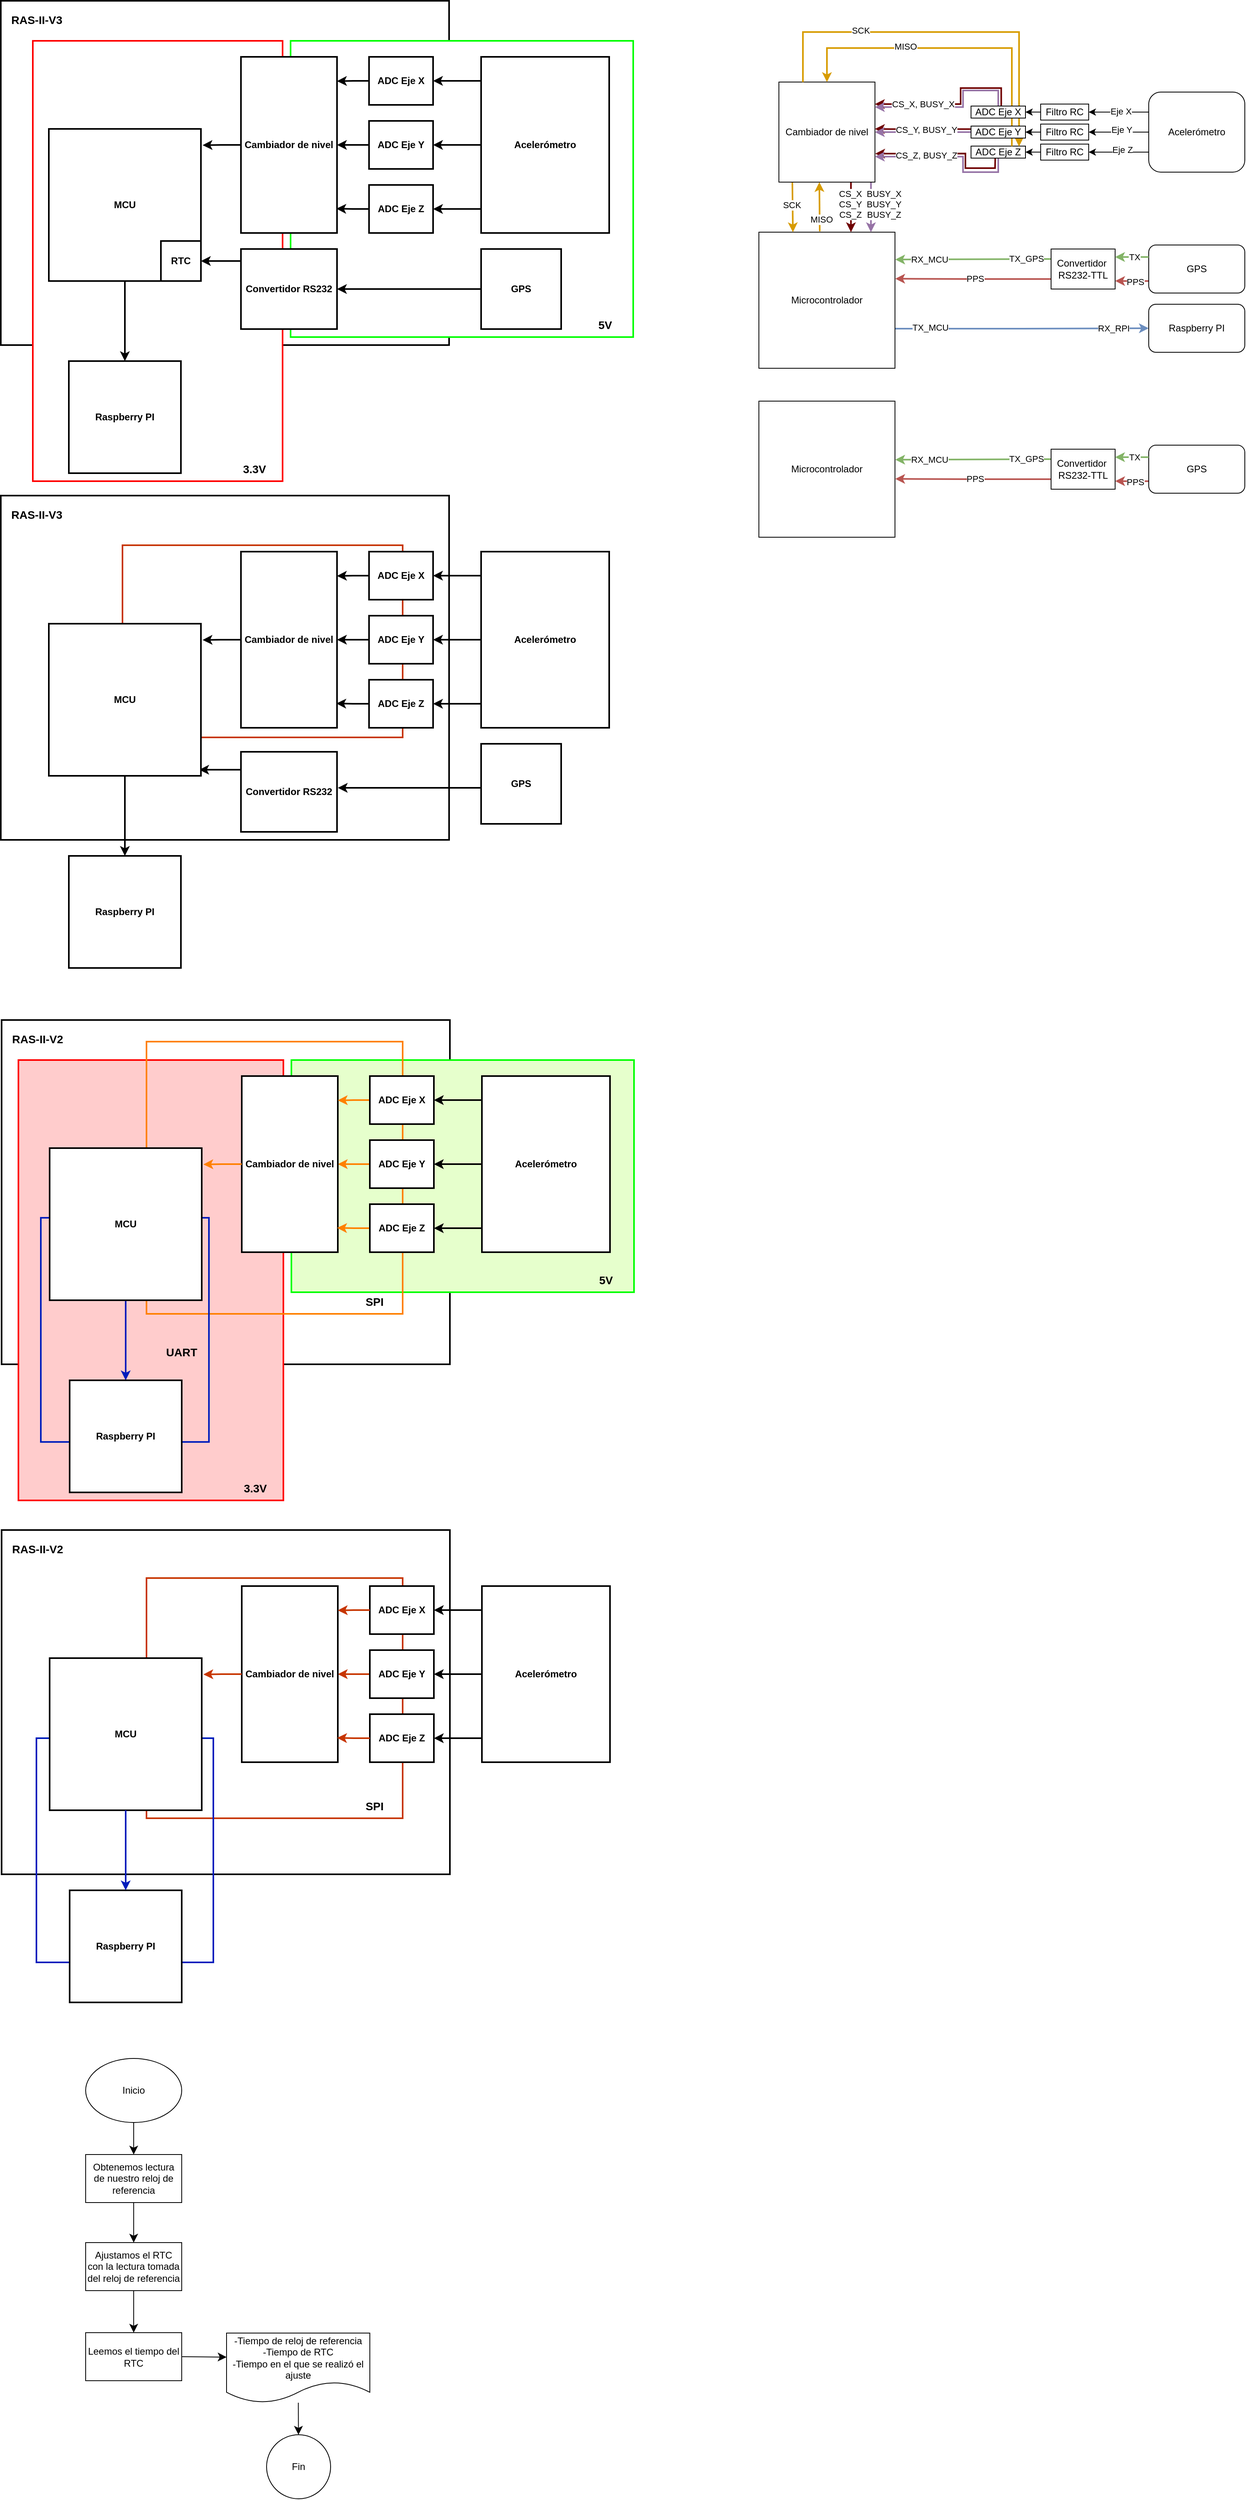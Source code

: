 <mxfile version="24.0.5" type="github">
  <diagram name="Página-1" id="vRoXhG17WfUkG6E5nfiK">
    <mxGraphModel dx="628" dy="620" grid="1" gridSize="10" guides="1" tooltips="1" connect="1" arrows="1" fold="1" page="1" pageScale="1" pageWidth="827" pageHeight="1169" math="0" shadow="0">
      <root>
        <mxCell id="0" />
        <mxCell id="1" parent="0" />
        <mxCell id="eA-WAWlTZB7VaeSOkFHe-4" value="" style="rounded=0;whiteSpace=wrap;html=1;fontStyle=1;strokeWidth=2;" parent="1" vertex="1">
          <mxGeometry x="19" y="1283" width="560" height="430" as="geometry" />
        </mxCell>
        <mxCell id="eA-WAWlTZB7VaeSOkFHe-31" value="" style="rounded=0;whiteSpace=wrap;html=1;strokeColor=#FF0000;fontStyle=1;strokeWidth=2;fillColor=#FFCCCC;" parent="1" vertex="1">
          <mxGeometry x="40" y="1333" width="331" height="550" as="geometry" />
        </mxCell>
        <mxCell id="eA-WAWlTZB7VaeSOkFHe-1" value="" style="rounded=0;whiteSpace=wrap;html=1;strokeWidth=2;fontStyle=1" parent="1" vertex="1">
          <mxGeometry x="18" y="628" width="560" height="430" as="geometry" />
        </mxCell>
        <mxCell id="eA-WAWlTZB7VaeSOkFHe-2" value="" style="rounded=0;whiteSpace=wrap;html=1;strokeWidth=2;fontStyle=1" parent="1" vertex="1">
          <mxGeometry x="19" y="1920" width="560" height="430" as="geometry" />
        </mxCell>
        <mxCell id="eA-WAWlTZB7VaeSOkFHe-3" value="" style="rounded=0;whiteSpace=wrap;html=1;fillColor=none;fontColor=#000000;strokeColor=#C73500;strokeWidth=2;fontStyle=1" parent="1" vertex="1">
          <mxGeometry x="200" y="1980" width="320" height="300" as="geometry" />
        </mxCell>
        <mxCell id="eA-WAWlTZB7VaeSOkFHe-5" value="" style="rounded=0;whiteSpace=wrap;html=1;fontStyle=1;strokeWidth=2;" parent="1" vertex="1">
          <mxGeometry x="18" y="10" width="560" height="430" as="geometry" />
        </mxCell>
        <mxCell id="eA-WAWlTZB7VaeSOkFHe-6" value="" style="rounded=0;whiteSpace=wrap;html=1;strokeColor=#00FF00;fontStyle=1;strokeWidth=2;" parent="1" vertex="1">
          <mxGeometry x="380" y="60" width="428" height="370" as="geometry" />
        </mxCell>
        <mxCell id="eA-WAWlTZB7VaeSOkFHe-7" value="" style="rounded=0;whiteSpace=wrap;html=1;strokeColor=#FF0000;fontStyle=1;strokeWidth=2;" parent="1" vertex="1">
          <mxGeometry x="58" y="60" width="312" height="550" as="geometry" />
        </mxCell>
        <mxCell id="eA-WAWlTZB7VaeSOkFHe-8" style="edgeStyle=orthogonalEdgeStyle;rounded=0;orthogonalLoop=1;jettySize=auto;html=1;exitX=0.5;exitY=1;exitDx=0;exitDy=0;entryX=0.5;entryY=0;entryDx=0;entryDy=0;fontStyle=1;strokeWidth=2;" parent="1" source="eA-WAWlTZB7VaeSOkFHe-9" target="eA-WAWlTZB7VaeSOkFHe-27" edge="1">
          <mxGeometry relative="1" as="geometry" />
        </mxCell>
        <mxCell id="eA-WAWlTZB7VaeSOkFHe-9" value="MCU" style="whiteSpace=wrap;html=1;aspect=fixed;fontStyle=1;strokeWidth=2;" parent="1" vertex="1">
          <mxGeometry x="78" y="170" width="190" height="190" as="geometry" />
        </mxCell>
        <mxCell id="eA-WAWlTZB7VaeSOkFHe-10" value="&lt;span&gt;ADC Eje X&lt;/span&gt;" style="rounded=0;whiteSpace=wrap;html=1;fontStyle=1;strokeWidth=2;" parent="1" vertex="1">
          <mxGeometry x="478" y="80" width="80" height="60" as="geometry" />
        </mxCell>
        <mxCell id="eA-WAWlTZB7VaeSOkFHe-11" style="edgeStyle=orthogonalEdgeStyle;rounded=0;orthogonalLoop=1;jettySize=auto;html=1;exitX=0;exitY=0.5;exitDx=0;exitDy=0;entryX=1;entryY=0.5;entryDx=0;entryDy=0;fontStyle=1;strokeWidth=2;" parent="1" source="eA-WAWlTZB7VaeSOkFHe-12" target="eA-WAWlTZB7VaeSOkFHe-18" edge="1">
          <mxGeometry relative="1" as="geometry" />
        </mxCell>
        <mxCell id="eA-WAWlTZB7VaeSOkFHe-12" value="&lt;span&gt;ADC Eje Y&lt;/span&gt;" style="rounded=0;whiteSpace=wrap;html=1;fontStyle=1;strokeWidth=2;" parent="1" vertex="1">
          <mxGeometry x="478" y="160" width="80" height="60" as="geometry" />
        </mxCell>
        <mxCell id="eA-WAWlTZB7VaeSOkFHe-13" value="ADC Eje Z" style="rounded=0;whiteSpace=wrap;html=1;fontStyle=1;strokeWidth=2;" parent="1" vertex="1">
          <mxGeometry x="478" y="240" width="80" height="60" as="geometry" />
        </mxCell>
        <mxCell id="eA-WAWlTZB7VaeSOkFHe-14" style="edgeStyle=orthogonalEdgeStyle;rounded=0;orthogonalLoop=1;jettySize=auto;html=1;exitX=0;exitY=0;exitDx=0;exitDy=0;entryX=1;entryY=0.5;entryDx=0;entryDy=0;fontStyle=1;strokeWidth=2;" parent="1" source="eA-WAWlTZB7VaeSOkFHe-17" target="eA-WAWlTZB7VaeSOkFHe-10" edge="1">
          <mxGeometry relative="1" as="geometry">
            <Array as="points">
              <mxPoint x="618" y="110" />
            </Array>
          </mxGeometry>
        </mxCell>
        <mxCell id="eA-WAWlTZB7VaeSOkFHe-15" style="edgeStyle=orthogonalEdgeStyle;rounded=0;orthogonalLoop=1;jettySize=auto;html=1;fontStyle=1;strokeWidth=2;" parent="1" source="eA-WAWlTZB7VaeSOkFHe-17" target="eA-WAWlTZB7VaeSOkFHe-12" edge="1">
          <mxGeometry relative="1" as="geometry" />
        </mxCell>
        <mxCell id="eA-WAWlTZB7VaeSOkFHe-16" style="edgeStyle=orthogonalEdgeStyle;rounded=0;orthogonalLoop=1;jettySize=auto;html=1;exitX=0;exitY=0.75;exitDx=0;exitDy=0;fontStyle=1;strokeWidth=2;" parent="1" source="eA-WAWlTZB7VaeSOkFHe-17" target="eA-WAWlTZB7VaeSOkFHe-13" edge="1">
          <mxGeometry relative="1" as="geometry">
            <Array as="points">
              <mxPoint x="618" y="270" />
            </Array>
          </mxGeometry>
        </mxCell>
        <mxCell id="eA-WAWlTZB7VaeSOkFHe-17" value="&lt;span&gt;Acelerómetro&lt;/span&gt;" style="rounded=0;whiteSpace=wrap;html=1;fontStyle=1;strokeWidth=2;" parent="1" vertex="1">
          <mxGeometry x="618" y="80" width="160" height="220" as="geometry" />
        </mxCell>
        <mxCell id="eA-WAWlTZB7VaeSOkFHe-18" value="Cambiador de nivel" style="rounded=0;whiteSpace=wrap;html=1;fontStyle=1;strokeWidth=2;" parent="1" vertex="1">
          <mxGeometry x="318" y="80" width="120" height="220" as="geometry" />
        </mxCell>
        <mxCell id="eA-WAWlTZB7VaeSOkFHe-19" style="edgeStyle=orthogonalEdgeStyle;rounded=0;orthogonalLoop=1;jettySize=auto;html=1;exitX=0;exitY=0.25;exitDx=0;exitDy=0;entryX=1;entryY=0.5;entryDx=0;entryDy=0;fontStyle=1;strokeWidth=2;" parent="1" source="eA-WAWlTZB7VaeSOkFHe-20" target="eA-WAWlTZB7VaeSOkFHe-21" edge="1">
          <mxGeometry relative="1" as="geometry">
            <Array as="points">
              <mxPoint x="318" y="335" />
            </Array>
          </mxGeometry>
        </mxCell>
        <mxCell id="eA-WAWlTZB7VaeSOkFHe-20" value="Convertidor RS232" style="rounded=0;whiteSpace=wrap;html=1;fontStyle=1;strokeWidth=2;" parent="1" vertex="1">
          <mxGeometry x="318" y="320" width="120" height="100" as="geometry" />
        </mxCell>
        <mxCell id="eA-WAWlTZB7VaeSOkFHe-21" value="RTC" style="rounded=0;whiteSpace=wrap;html=1;fontStyle=1;strokeWidth=2;" parent="1" vertex="1">
          <mxGeometry x="218" y="310" width="50" height="50" as="geometry" />
        </mxCell>
        <mxCell id="eA-WAWlTZB7VaeSOkFHe-22" style="edgeStyle=orthogonalEdgeStyle;rounded=0;orthogonalLoop=1;jettySize=auto;html=1;exitX=0;exitY=0.5;exitDx=0;exitDy=0;entryX=1;entryY=0.5;entryDx=0;entryDy=0;fontStyle=1;strokeWidth=2;" parent="1" source="eA-WAWlTZB7VaeSOkFHe-23" target="eA-WAWlTZB7VaeSOkFHe-20" edge="1">
          <mxGeometry relative="1" as="geometry" />
        </mxCell>
        <mxCell id="eA-WAWlTZB7VaeSOkFHe-23" value="GPS" style="whiteSpace=wrap;html=1;aspect=fixed;fontStyle=1;strokeWidth=2;" parent="1" vertex="1">
          <mxGeometry x="618" y="320" width="100" height="100" as="geometry" />
        </mxCell>
        <mxCell id="eA-WAWlTZB7VaeSOkFHe-24" style="edgeStyle=orthogonalEdgeStyle;rounded=0;orthogonalLoop=1;jettySize=auto;html=1;exitX=0;exitY=0.5;exitDx=0;exitDy=0;entryX=1;entryY=0.138;entryDx=0;entryDy=0;entryPerimeter=0;fontStyle=1;strokeWidth=2;" parent="1" source="eA-WAWlTZB7VaeSOkFHe-10" target="eA-WAWlTZB7VaeSOkFHe-18" edge="1">
          <mxGeometry relative="1" as="geometry" />
        </mxCell>
        <mxCell id="eA-WAWlTZB7VaeSOkFHe-25" style="edgeStyle=orthogonalEdgeStyle;rounded=0;orthogonalLoop=1;jettySize=auto;html=1;exitX=0;exitY=0.5;exitDx=0;exitDy=0;entryX=0.993;entryY=0.862;entryDx=0;entryDy=0;entryPerimeter=0;fontStyle=1;strokeWidth=2;" parent="1" source="eA-WAWlTZB7VaeSOkFHe-13" target="eA-WAWlTZB7VaeSOkFHe-18" edge="1">
          <mxGeometry relative="1" as="geometry" />
        </mxCell>
        <mxCell id="eA-WAWlTZB7VaeSOkFHe-26" style="edgeStyle=orthogonalEdgeStyle;rounded=0;orthogonalLoop=1;jettySize=auto;html=1;entryX=1.011;entryY=0.107;entryDx=0;entryDy=0;entryPerimeter=0;fontStyle=1;strokeWidth=2;" parent="1" source="eA-WAWlTZB7VaeSOkFHe-18" target="eA-WAWlTZB7VaeSOkFHe-9" edge="1">
          <mxGeometry relative="1" as="geometry" />
        </mxCell>
        <mxCell id="eA-WAWlTZB7VaeSOkFHe-27" value="Raspberry PI" style="whiteSpace=wrap;html=1;aspect=fixed;fontStyle=1;strokeWidth=2;" parent="1" vertex="1">
          <mxGeometry x="103" y="460" width="140" height="140" as="geometry" />
        </mxCell>
        <mxCell id="eA-WAWlTZB7VaeSOkFHe-28" value="&lt;font style=&quot;font-size: 14px;&quot;&gt;RAS-II-V3&lt;/font&gt;" style="text;html=1;strokeColor=none;fillColor=none;align=center;verticalAlign=middle;whiteSpace=wrap;rounded=0;fontStyle=1;strokeWidth=2;" parent="1" vertex="1">
          <mxGeometry x="28" y="19" width="70" height="30" as="geometry" />
        </mxCell>
        <mxCell id="eA-WAWlTZB7VaeSOkFHe-29" value="&lt;font style=&quot;font-size: 14px;&quot;&gt;&lt;span&gt;5V&lt;/span&gt;&lt;/font&gt;" style="text;html=1;strokeColor=none;fillColor=none;align=center;verticalAlign=middle;whiteSpace=wrap;rounded=0;fontStyle=1;strokeWidth=2;" parent="1" vertex="1">
          <mxGeometry x="738" y="400" width="70" height="30" as="geometry" />
        </mxCell>
        <mxCell id="eA-WAWlTZB7VaeSOkFHe-30" value="" style="rounded=0;whiteSpace=wrap;html=1;strokeColor=#00FF00;fontStyle=1;strokeWidth=2;fillColor=#E6FFCC;" parent="1" vertex="1">
          <mxGeometry x="381" y="1333" width="428" height="290" as="geometry" />
        </mxCell>
        <mxCell id="eA-WAWlTZB7VaeSOkFHe-32" style="edgeStyle=orthogonalEdgeStyle;rounded=0;orthogonalLoop=1;jettySize=auto;html=1;exitX=0.5;exitY=1;exitDx=0;exitDy=0;entryX=0.5;entryY=0;entryDx=0;entryDy=0;fontStyle=1;strokeWidth=2;strokeColor=#001DBC;" parent="1" source="eA-WAWlTZB7VaeSOkFHe-33" target="eA-WAWlTZB7VaeSOkFHe-47" edge="1">
          <mxGeometry relative="1" as="geometry" />
        </mxCell>
        <mxCell id="eA-WAWlTZB7VaeSOkFHe-35" style="edgeStyle=orthogonalEdgeStyle;rounded=0;orthogonalLoop=1;jettySize=auto;html=1;exitX=0;exitY=0.5;exitDx=0;exitDy=0;entryX=1;entryY=0.5;entryDx=0;entryDy=0;fontStyle=1;strokeWidth=2;strokeColor=#FF8000;" parent="1" source="eA-WAWlTZB7VaeSOkFHe-36" target="eA-WAWlTZB7VaeSOkFHe-42" edge="1">
          <mxGeometry relative="1" as="geometry" />
        </mxCell>
        <mxCell id="eA-WAWlTZB7VaeSOkFHe-38" style="edgeStyle=orthogonalEdgeStyle;rounded=0;orthogonalLoop=1;jettySize=auto;html=1;exitX=0;exitY=0;exitDx=0;exitDy=0;entryX=1;entryY=0.5;entryDx=0;entryDy=0;fontStyle=1;strokeWidth=2;" parent="1" source="eA-WAWlTZB7VaeSOkFHe-41" target="eA-WAWlTZB7VaeSOkFHe-34" edge="1">
          <mxGeometry relative="1" as="geometry">
            <Array as="points">
              <mxPoint x="619" y="1383" />
            </Array>
          </mxGeometry>
        </mxCell>
        <mxCell id="eA-WAWlTZB7VaeSOkFHe-39" style="edgeStyle=orthogonalEdgeStyle;rounded=0;orthogonalLoop=1;jettySize=auto;html=1;fontStyle=1;strokeWidth=2;" parent="1" source="eA-WAWlTZB7VaeSOkFHe-41" target="eA-WAWlTZB7VaeSOkFHe-36" edge="1">
          <mxGeometry relative="1" as="geometry" />
        </mxCell>
        <mxCell id="eA-WAWlTZB7VaeSOkFHe-40" style="edgeStyle=orthogonalEdgeStyle;rounded=0;orthogonalLoop=1;jettySize=auto;html=1;exitX=0;exitY=0.75;exitDx=0;exitDy=0;fontStyle=1;strokeWidth=2;" parent="1" source="eA-WAWlTZB7VaeSOkFHe-41" target="eA-WAWlTZB7VaeSOkFHe-37" edge="1">
          <mxGeometry relative="1" as="geometry">
            <Array as="points">
              <mxPoint x="619" y="1543" />
            </Array>
          </mxGeometry>
        </mxCell>
        <mxCell id="eA-WAWlTZB7VaeSOkFHe-41" value="Acelerómetro" style="rounded=0;whiteSpace=wrap;html=1;fontStyle=1;strokeWidth=2;" parent="1" vertex="1">
          <mxGeometry x="619" y="1353" width="160" height="220" as="geometry" />
        </mxCell>
        <mxCell id="eA-WAWlTZB7VaeSOkFHe-42" value="Cambiador de nivel" style="rounded=0;whiteSpace=wrap;html=1;fontStyle=1;strokeWidth=2;" parent="1" vertex="1">
          <mxGeometry x="319" y="1353" width="120" height="220" as="geometry" />
        </mxCell>
        <mxCell id="eA-WAWlTZB7VaeSOkFHe-43" value="RTC" style="rounded=0;whiteSpace=wrap;html=1;fontStyle=1;strokeWidth=2;" parent="1" vertex="1">
          <mxGeometry x="219" y="1583" width="50" height="50" as="geometry" />
        </mxCell>
        <mxCell id="eA-WAWlTZB7VaeSOkFHe-44" style="edgeStyle=orthogonalEdgeStyle;rounded=0;orthogonalLoop=1;jettySize=auto;html=1;exitX=0;exitY=0.5;exitDx=0;exitDy=0;entryX=1;entryY=0.138;entryDx=0;entryDy=0;entryPerimeter=0;fontStyle=1;strokeWidth=2;strokeColor=#FF8000;" parent="1" source="eA-WAWlTZB7VaeSOkFHe-34" target="eA-WAWlTZB7VaeSOkFHe-42" edge="1">
          <mxGeometry relative="1" as="geometry" />
        </mxCell>
        <mxCell id="eA-WAWlTZB7VaeSOkFHe-45" style="edgeStyle=orthogonalEdgeStyle;rounded=0;orthogonalLoop=1;jettySize=auto;html=1;exitX=0;exitY=0.5;exitDx=0;exitDy=0;entryX=0.993;entryY=0.862;entryDx=0;entryDy=0;entryPerimeter=0;fontStyle=1;strokeWidth=2;strokeColor=#FF8000;" parent="1" source="eA-WAWlTZB7VaeSOkFHe-37" target="eA-WAWlTZB7VaeSOkFHe-42" edge="1">
          <mxGeometry relative="1" as="geometry" />
        </mxCell>
        <mxCell id="eA-WAWlTZB7VaeSOkFHe-46" style="edgeStyle=orthogonalEdgeStyle;rounded=0;orthogonalLoop=1;jettySize=auto;html=1;entryX=1.011;entryY=0.107;entryDx=0;entryDy=0;entryPerimeter=0;fontStyle=1;strokeWidth=2;strokeColor=#FF8000;" parent="1" source="eA-WAWlTZB7VaeSOkFHe-42" target="eA-WAWlTZB7VaeSOkFHe-33" edge="1">
          <mxGeometry relative="1" as="geometry" />
        </mxCell>
        <mxCell id="eA-WAWlTZB7VaeSOkFHe-48" value="&lt;font style=&quot;font-size: 14px;&quot;&gt;RAS-II-V2&lt;/font&gt;" style="text;html=1;strokeColor=none;fillColor=none;align=center;verticalAlign=middle;whiteSpace=wrap;rounded=0;fontStyle=1;strokeWidth=2;" parent="1" vertex="1">
          <mxGeometry x="29" y="1292" width="70" height="30" as="geometry" />
        </mxCell>
        <mxCell id="eA-WAWlTZB7VaeSOkFHe-49" value="&lt;font style=&quot;font-size: 14px;&quot;&gt;5V&lt;/font&gt;" style="text;html=1;strokeColor=none;fillColor=none;align=center;verticalAlign=middle;whiteSpace=wrap;rounded=0;fontStyle=1;strokeWidth=2;" parent="1" vertex="1">
          <mxGeometry x="739" y="1593" width="70" height="30" as="geometry" />
        </mxCell>
        <mxCell id="eA-WAWlTZB7VaeSOkFHe-50" value="&lt;font style=&quot;font-size: 14px;&quot;&gt;3.3V&lt;/font&gt;" style="text;html=1;strokeColor=none;fillColor=none;align=center;verticalAlign=middle;whiteSpace=wrap;rounded=0;fontStyle=1;strokeWidth=2;" parent="1" vertex="1">
          <mxGeometry x="301" y="1853" width="70" height="30" as="geometry" />
        </mxCell>
        <mxCell id="eA-WAWlTZB7VaeSOkFHe-51" value="ADC Eje X" style="rounded=0;whiteSpace=wrap;html=1;strokeWidth=2;fontStyle=1" parent="1" vertex="1">
          <mxGeometry x="479" y="1990" width="80" height="60" as="geometry" />
        </mxCell>
        <mxCell id="eA-WAWlTZB7VaeSOkFHe-52" style="edgeStyle=orthogonalEdgeStyle;rounded=0;orthogonalLoop=1;jettySize=auto;html=1;exitX=0;exitY=0.5;exitDx=0;exitDy=0;entryX=1;entryY=0.5;entryDx=0;entryDy=0;fillColor=#fa6800;strokeColor=#C73500;strokeWidth=2;fontStyle=1" parent="1" source="eA-WAWlTZB7VaeSOkFHe-53" target="eA-WAWlTZB7VaeSOkFHe-59" edge="1">
          <mxGeometry relative="1" as="geometry" />
        </mxCell>
        <mxCell id="eA-WAWlTZB7VaeSOkFHe-53" value="ADC Eje Y" style="rounded=0;whiteSpace=wrap;html=1;strokeWidth=2;fontStyle=1" parent="1" vertex="1">
          <mxGeometry x="479" y="2070" width="80" height="60" as="geometry" />
        </mxCell>
        <mxCell id="eA-WAWlTZB7VaeSOkFHe-54" value="ADC Eje Z" style="rounded=0;whiteSpace=wrap;html=1;strokeWidth=2;fontStyle=1" parent="1" vertex="1">
          <mxGeometry x="479" y="2150" width="80" height="60" as="geometry" />
        </mxCell>
        <mxCell id="eA-WAWlTZB7VaeSOkFHe-55" style="edgeStyle=orthogonalEdgeStyle;rounded=0;orthogonalLoop=1;jettySize=auto;html=1;exitX=0;exitY=0;exitDx=0;exitDy=0;entryX=1;entryY=0.5;entryDx=0;entryDy=0;strokeWidth=2;fontStyle=1" parent="1" source="eA-WAWlTZB7VaeSOkFHe-58" target="eA-WAWlTZB7VaeSOkFHe-51" edge="1">
          <mxGeometry relative="1" as="geometry">
            <Array as="points">
              <mxPoint x="619" y="2020" />
            </Array>
          </mxGeometry>
        </mxCell>
        <mxCell id="eA-WAWlTZB7VaeSOkFHe-56" style="edgeStyle=orthogonalEdgeStyle;rounded=0;orthogonalLoop=1;jettySize=auto;html=1;strokeWidth=2;fontStyle=1" parent="1" source="eA-WAWlTZB7VaeSOkFHe-58" target="eA-WAWlTZB7VaeSOkFHe-53" edge="1">
          <mxGeometry relative="1" as="geometry" />
        </mxCell>
        <mxCell id="eA-WAWlTZB7VaeSOkFHe-57" style="edgeStyle=orthogonalEdgeStyle;rounded=0;orthogonalLoop=1;jettySize=auto;html=1;exitX=0;exitY=0.75;exitDx=0;exitDy=0;strokeWidth=2;fontStyle=1" parent="1" source="eA-WAWlTZB7VaeSOkFHe-58" target="eA-WAWlTZB7VaeSOkFHe-54" edge="1">
          <mxGeometry relative="1" as="geometry">
            <Array as="points">
              <mxPoint x="619" y="2180" />
            </Array>
          </mxGeometry>
        </mxCell>
        <mxCell id="eA-WAWlTZB7VaeSOkFHe-58" value="Acelerómetro" style="rounded=0;whiteSpace=wrap;html=1;strokeWidth=2;fontStyle=1" parent="1" vertex="1">
          <mxGeometry x="619" y="1990" width="160" height="220" as="geometry" />
        </mxCell>
        <mxCell id="eA-WAWlTZB7VaeSOkFHe-59" value="Cambiador de nivel" style="rounded=0;whiteSpace=wrap;html=1;strokeWidth=2;fontStyle=1" parent="1" vertex="1">
          <mxGeometry x="319" y="1990" width="120" height="220" as="geometry" />
        </mxCell>
        <mxCell id="eA-WAWlTZB7VaeSOkFHe-60" value="RTC" style="rounded=0;whiteSpace=wrap;html=1;strokeWidth=2;fontStyle=1" parent="1" vertex="1">
          <mxGeometry x="219" y="2220" width="50" height="50" as="geometry" />
        </mxCell>
        <mxCell id="eA-WAWlTZB7VaeSOkFHe-61" style="edgeStyle=orthogonalEdgeStyle;rounded=0;orthogonalLoop=1;jettySize=auto;html=1;exitX=0;exitY=0.5;exitDx=0;exitDy=0;entryX=1;entryY=0.138;entryDx=0;entryDy=0;entryPerimeter=0;strokeWidth=2;fillColor=#fa6800;strokeColor=#C73500;fontStyle=1" parent="1" source="eA-WAWlTZB7VaeSOkFHe-51" target="eA-WAWlTZB7VaeSOkFHe-59" edge="1">
          <mxGeometry relative="1" as="geometry" />
        </mxCell>
        <mxCell id="eA-WAWlTZB7VaeSOkFHe-62" style="edgeStyle=orthogonalEdgeStyle;rounded=0;orthogonalLoop=1;jettySize=auto;html=1;exitX=0;exitY=0.5;exitDx=0;exitDy=0;entryX=0.993;entryY=0.862;entryDx=0;entryDy=0;entryPerimeter=0;strokeWidth=2;fillColor=#fa6800;strokeColor=#C73500;fontStyle=1" parent="1" source="eA-WAWlTZB7VaeSOkFHe-54" target="eA-WAWlTZB7VaeSOkFHe-59" edge="1">
          <mxGeometry relative="1" as="geometry" />
        </mxCell>
        <mxCell id="eA-WAWlTZB7VaeSOkFHe-63" style="edgeStyle=orthogonalEdgeStyle;rounded=0;orthogonalLoop=1;jettySize=auto;html=1;entryX=1.011;entryY=0.107;entryDx=0;entryDy=0;entryPerimeter=0;fillColor=#fa6800;strokeColor=#C73500;strokeWidth=2;fontStyle=1" parent="1" source="eA-WAWlTZB7VaeSOkFHe-59" target="eA-WAWlTZB7VaeSOkFHe-82" edge="1">
          <mxGeometry relative="1" as="geometry" />
        </mxCell>
        <mxCell id="eA-WAWlTZB7VaeSOkFHe-64" value="&lt;font style=&quot;font-size: 14px;&quot;&gt;RAS-II-V2&lt;/font&gt;" style="text;html=1;strokeColor=none;fillColor=none;align=center;verticalAlign=middle;whiteSpace=wrap;rounded=0;strokeWidth=2;fontStyle=1" parent="1" vertex="1">
          <mxGeometry x="29" y="1929" width="70" height="30" as="geometry" />
        </mxCell>
        <mxCell id="eA-WAWlTZB7VaeSOkFHe-65" style="edgeStyle=orthogonalEdgeStyle;rounded=0;orthogonalLoop=1;jettySize=auto;html=1;exitX=0.5;exitY=1;exitDx=0;exitDy=0;entryX=0.5;entryY=0;entryDx=0;entryDy=0;strokeWidth=2;fontStyle=1" parent="1" source="eA-WAWlTZB7VaeSOkFHe-88" target="eA-WAWlTZB7VaeSOkFHe-79" edge="1">
          <mxGeometry relative="1" as="geometry" />
        </mxCell>
        <mxCell id="eA-WAWlTZB7VaeSOkFHe-66" style="edgeStyle=orthogonalEdgeStyle;rounded=0;orthogonalLoop=1;jettySize=auto;html=1;exitX=0;exitY=0.5;exitDx=0;exitDy=0;entryX=1;entryY=0.5;entryDx=0;entryDy=0;strokeWidth=2;fontStyle=1" parent="1" source="eA-WAWlTZB7VaeSOkFHe-90" target="eA-WAWlTZB7VaeSOkFHe-71" edge="1">
          <mxGeometry relative="1" as="geometry" />
        </mxCell>
        <mxCell id="eA-WAWlTZB7VaeSOkFHe-67" style="edgeStyle=orthogonalEdgeStyle;rounded=0;orthogonalLoop=1;jettySize=auto;html=1;exitX=0;exitY=0;exitDx=0;exitDy=0;entryX=1;entryY=0.5;entryDx=0;entryDy=0;strokeWidth=2;fontStyle=1" parent="1" source="eA-WAWlTZB7VaeSOkFHe-70" target="eA-WAWlTZB7VaeSOkFHe-91" edge="1">
          <mxGeometry relative="1" as="geometry">
            <Array as="points">
              <mxPoint x="618" y="728" />
            </Array>
          </mxGeometry>
        </mxCell>
        <mxCell id="eA-WAWlTZB7VaeSOkFHe-68" style="edgeStyle=orthogonalEdgeStyle;rounded=0;orthogonalLoop=1;jettySize=auto;html=1;strokeWidth=2;fontStyle=1" parent="1" source="eA-WAWlTZB7VaeSOkFHe-70" target="eA-WAWlTZB7VaeSOkFHe-90" edge="1">
          <mxGeometry relative="1" as="geometry" />
        </mxCell>
        <mxCell id="eA-WAWlTZB7VaeSOkFHe-69" style="edgeStyle=orthogonalEdgeStyle;rounded=0;orthogonalLoop=1;jettySize=auto;html=1;exitX=0;exitY=0.75;exitDx=0;exitDy=0;strokeWidth=2;fontStyle=1" parent="1" source="eA-WAWlTZB7VaeSOkFHe-70" target="eA-WAWlTZB7VaeSOkFHe-89" edge="1">
          <mxGeometry relative="1" as="geometry">
            <Array as="points">
              <mxPoint x="618" y="888" />
            </Array>
          </mxGeometry>
        </mxCell>
        <mxCell id="eA-WAWlTZB7VaeSOkFHe-70" value="Acelerómetro" style="rounded=0;whiteSpace=wrap;html=1;strokeWidth=2;fontStyle=1" parent="1" vertex="1">
          <mxGeometry x="618" y="698" width="160" height="220" as="geometry" />
        </mxCell>
        <mxCell id="eA-WAWlTZB7VaeSOkFHe-71" value="Cambiador de nivel" style="rounded=0;whiteSpace=wrap;html=1;strokeWidth=2;fontStyle=1" parent="1" vertex="1">
          <mxGeometry x="318" y="698" width="120" height="220" as="geometry" />
        </mxCell>
        <mxCell id="eA-WAWlTZB7VaeSOkFHe-72" style="edgeStyle=orthogonalEdgeStyle;rounded=0;orthogonalLoop=1;jettySize=auto;html=1;entryX=0.989;entryY=0.96;entryDx=0;entryDy=0;entryPerimeter=0;strokeWidth=2;fontStyle=1" parent="1" source="eA-WAWlTZB7VaeSOkFHe-73" target="eA-WAWlTZB7VaeSOkFHe-88" edge="1">
          <mxGeometry relative="1" as="geometry">
            <mxPoint x="330" y="956" as="sourcePoint" />
            <mxPoint x="297" y="1040.5" as="targetPoint" />
            <Array as="points">
              <mxPoint x="320" y="956" />
              <mxPoint x="320" y="970" />
            </Array>
          </mxGeometry>
        </mxCell>
        <mxCell id="eA-WAWlTZB7VaeSOkFHe-73" value="Convertidor RS232" style="rounded=0;whiteSpace=wrap;html=1;strokeWidth=2;fontStyle=1" parent="1" vertex="1">
          <mxGeometry x="318" y="948" width="120" height="100" as="geometry" />
        </mxCell>
        <mxCell id="eA-WAWlTZB7VaeSOkFHe-74" style="edgeStyle=orthogonalEdgeStyle;rounded=0;orthogonalLoop=1;jettySize=auto;html=1;exitX=0;exitY=0.5;exitDx=0;exitDy=0;entryX=1;entryY=0.5;entryDx=0;entryDy=0;strokeWidth=2;fontStyle=1" parent="1" edge="1">
          <mxGeometry relative="1" as="geometry">
            <mxPoint x="619" y="983" as="sourcePoint" />
            <mxPoint x="439" y="993" as="targetPoint" />
            <Array as="points">
              <mxPoint x="619" y="993" />
            </Array>
          </mxGeometry>
        </mxCell>
        <mxCell id="eA-WAWlTZB7VaeSOkFHe-75" value="GPS" style="whiteSpace=wrap;html=1;aspect=fixed;strokeWidth=2;fontStyle=1" parent="1" vertex="1">
          <mxGeometry x="618" y="938" width="100" height="100" as="geometry" />
        </mxCell>
        <mxCell id="eA-WAWlTZB7VaeSOkFHe-76" style="edgeStyle=orthogonalEdgeStyle;rounded=0;orthogonalLoop=1;jettySize=auto;html=1;exitX=0;exitY=0.5;exitDx=0;exitDy=0;entryX=1;entryY=0.138;entryDx=0;entryDy=0;entryPerimeter=0;strokeWidth=2;fontStyle=1" parent="1" source="eA-WAWlTZB7VaeSOkFHe-91" target="eA-WAWlTZB7VaeSOkFHe-71" edge="1">
          <mxGeometry relative="1" as="geometry" />
        </mxCell>
        <mxCell id="eA-WAWlTZB7VaeSOkFHe-77" style="edgeStyle=orthogonalEdgeStyle;rounded=0;orthogonalLoop=1;jettySize=auto;html=1;exitX=0;exitY=0.5;exitDx=0;exitDy=0;entryX=0.993;entryY=0.862;entryDx=0;entryDy=0;entryPerimeter=0;strokeWidth=2;fontStyle=1" parent="1" source="eA-WAWlTZB7VaeSOkFHe-89" target="eA-WAWlTZB7VaeSOkFHe-71" edge="1">
          <mxGeometry relative="1" as="geometry" />
        </mxCell>
        <mxCell id="eA-WAWlTZB7VaeSOkFHe-78" style="edgeStyle=orthogonalEdgeStyle;rounded=0;orthogonalLoop=1;jettySize=auto;html=1;entryX=1.011;entryY=0.107;entryDx=0;entryDy=0;entryPerimeter=0;strokeWidth=2;fontStyle=1" parent="1" source="eA-WAWlTZB7VaeSOkFHe-71" target="eA-WAWlTZB7VaeSOkFHe-88" edge="1">
          <mxGeometry relative="1" as="geometry" />
        </mxCell>
        <mxCell id="eA-WAWlTZB7VaeSOkFHe-79" value="Raspberry PI" style="whiteSpace=wrap;html=1;aspect=fixed;strokeWidth=2;fontStyle=1" parent="1" vertex="1">
          <mxGeometry x="103" y="1078" width="140" height="140" as="geometry" />
        </mxCell>
        <mxCell id="eA-WAWlTZB7VaeSOkFHe-80" value="&lt;font style=&quot;font-size: 14px;&quot;&gt;RAS-II-V3&lt;/font&gt;" style="text;html=1;strokeColor=none;fillColor=none;align=center;verticalAlign=middle;whiteSpace=wrap;rounded=0;strokeWidth=2;fontStyle=1" parent="1" vertex="1">
          <mxGeometry x="28" y="637" width="70" height="30" as="geometry" />
        </mxCell>
        <mxCell id="eA-WAWlTZB7VaeSOkFHe-81" value="" style="rounded=0;whiteSpace=wrap;html=1;strokeWidth=2;fillColor=none;fontColor=#ffffff;strokeColor=#001DBC;fontStyle=1" parent="1" vertex="1">
          <mxGeometry x="62.5" y="2180" width="221" height="280" as="geometry" />
        </mxCell>
        <mxCell id="eA-WAWlTZB7VaeSOkFHe-82" value="MCU" style="whiteSpace=wrap;html=1;aspect=fixed;strokeWidth=2;fontStyle=1" parent="1" vertex="1">
          <mxGeometry x="79" y="2080" width="190" height="190" as="geometry" />
        </mxCell>
        <mxCell id="eA-WAWlTZB7VaeSOkFHe-83" value="Raspberry PI" style="whiteSpace=wrap;html=1;aspect=fixed;strokeWidth=2;fontStyle=1" parent="1" vertex="1">
          <mxGeometry x="104" y="2370" width="140" height="140" as="geometry" />
        </mxCell>
        <mxCell id="eA-WAWlTZB7VaeSOkFHe-84" style="edgeStyle=orthogonalEdgeStyle;rounded=0;orthogonalLoop=1;jettySize=auto;html=1;exitX=0.5;exitY=1;exitDx=0;exitDy=0;entryX=0.5;entryY=0;entryDx=0;entryDy=0;fillColor=#0050ef;strokeColor=#001DBC;strokeWidth=2;fontStyle=1" parent="1" source="eA-WAWlTZB7VaeSOkFHe-82" target="eA-WAWlTZB7VaeSOkFHe-83" edge="1">
          <mxGeometry relative="1" as="geometry" />
        </mxCell>
        <mxCell id="eA-WAWlTZB7VaeSOkFHe-85" value="&lt;font style=&quot;font-size: 14px;&quot;&gt;SPI&lt;/font&gt;" style="text;html=1;strokeColor=none;fillColor=none;align=center;verticalAlign=middle;whiteSpace=wrap;rounded=0;strokeWidth=2;fontStyle=1" parent="1" vertex="1">
          <mxGeometry x="450" y="2250" width="70" height="30" as="geometry" />
        </mxCell>
        <mxCell id="eA-WAWlTZB7VaeSOkFHe-86" value="" style="rounded=0;whiteSpace=wrap;html=1;fillColor=none;fontColor=#000000;strokeColor=#C73500;strokeWidth=2;fontStyle=1" parent="1" vertex="1">
          <mxGeometry x="170" y="690" width="350" height="240" as="geometry" />
        </mxCell>
        <mxCell id="eA-WAWlTZB7VaeSOkFHe-87" value="RTC" style="rounded=0;whiteSpace=wrap;html=1;strokeWidth=2;fontStyle=1" parent="1" vertex="1">
          <mxGeometry x="218" y="928" width="50" height="50" as="geometry" />
        </mxCell>
        <mxCell id="eA-WAWlTZB7VaeSOkFHe-88" value="MCU" style="whiteSpace=wrap;html=1;aspect=fixed;strokeWidth=2;fontStyle=1" parent="1" vertex="1">
          <mxGeometry x="78" y="788" width="190" height="190" as="geometry" />
        </mxCell>
        <mxCell id="eA-WAWlTZB7VaeSOkFHe-89" value="ADC Eje Z" style="rounded=0;whiteSpace=wrap;html=1;strokeWidth=2;fontStyle=1" parent="1" vertex="1">
          <mxGeometry x="478" y="858" width="80" height="60" as="geometry" />
        </mxCell>
        <mxCell id="eA-WAWlTZB7VaeSOkFHe-90" value="ADC Eje Y" style="rounded=0;whiteSpace=wrap;html=1;strokeWidth=2;fontStyle=1" parent="1" vertex="1">
          <mxGeometry x="478" y="778" width="80" height="60" as="geometry" />
        </mxCell>
        <mxCell id="eA-WAWlTZB7VaeSOkFHe-91" value="ADC Eje X" style="rounded=0;whiteSpace=wrap;html=1;strokeWidth=2;fontStyle=1" parent="1" vertex="1">
          <mxGeometry x="478" y="698" width="80" height="60" as="geometry" />
        </mxCell>
        <mxCell id="eA-WAWlTZB7VaeSOkFHe-92" value="&lt;font style=&quot;font-size: 14px;&quot;&gt;&lt;span&gt;3.3V&lt;/span&gt;&lt;/font&gt;" style="text;html=1;strokeColor=none;fillColor=none;align=center;verticalAlign=middle;whiteSpace=wrap;rounded=0;fontStyle=1;strokeWidth=2;" parent="1" vertex="1">
          <mxGeometry x="300" y="580" width="70" height="30" as="geometry" />
        </mxCell>
        <mxCell id="eA-WAWlTZB7VaeSOkFHe-93" value="&lt;span style=&quot;font-size: 14px;&quot;&gt;UART&lt;/span&gt;" style="text;html=1;strokeColor=none;fillColor=none;align=center;verticalAlign=middle;whiteSpace=wrap;rounded=0;strokeWidth=2;fontStyle=1" parent="1" vertex="1">
          <mxGeometry x="209" y="1683" width="70" height="30" as="geometry" />
        </mxCell>
        <mxCell id="zDLAz_23B2eYf0IF-nk4-5" value="&lt;font style=&quot;font-size: 14px;&quot;&gt;SPI&lt;/font&gt;" style="text;html=1;strokeColor=none;fillColor=none;align=center;verticalAlign=middle;whiteSpace=wrap;rounded=0;strokeWidth=2;fontStyle=1" parent="1" vertex="1">
          <mxGeometry x="450" y="1620" width="70" height="30" as="geometry" />
        </mxCell>
        <mxCell id="zDLAz_23B2eYf0IF-nk4-1" value="" style="rounded=0;whiteSpace=wrap;html=1;fillColor=none;fontColor=#000000;strokeColor=#FF8000;strokeWidth=2;fontStyle=1" parent="1" vertex="1">
          <mxGeometry x="200" y="1310" width="320" height="340" as="geometry" />
        </mxCell>
        <mxCell id="eA-WAWlTZB7VaeSOkFHe-37" value="ADC Eje Z" style="rounded=0;whiteSpace=wrap;html=1;fontStyle=1;strokeWidth=2;" parent="1" vertex="1">
          <mxGeometry x="479" y="1513" width="80" height="60" as="geometry" />
        </mxCell>
        <mxCell id="eA-WAWlTZB7VaeSOkFHe-36" value="ADC Eje Y" style="rounded=0;whiteSpace=wrap;html=1;fontStyle=1;strokeWidth=2;" parent="1" vertex="1">
          <mxGeometry x="479" y="1433" width="80" height="60" as="geometry" />
        </mxCell>
        <mxCell id="eA-WAWlTZB7VaeSOkFHe-34" value="ADC Eje X" style="rounded=0;whiteSpace=wrap;html=1;fontStyle=1;strokeWidth=2;" parent="1" vertex="1">
          <mxGeometry x="479" y="1353" width="80" height="60" as="geometry" />
        </mxCell>
        <mxCell id="zDLAz_23B2eYf0IF-nk4-6" value="" style="rounded=0;whiteSpace=wrap;html=1;strokeWidth=2;fillColor=none;fontColor=#ffffff;strokeColor=#001DBC;fontStyle=1" parent="1" vertex="1">
          <mxGeometry x="68" y="1530" width="210" height="280" as="geometry" />
        </mxCell>
        <mxCell id="eA-WAWlTZB7VaeSOkFHe-33" value="MCU" style="whiteSpace=wrap;html=1;aspect=fixed;fontStyle=1;strokeWidth=2;" parent="1" vertex="1">
          <mxGeometry x="79" y="1443" width="190" height="190" as="geometry" />
        </mxCell>
        <mxCell id="eA-WAWlTZB7VaeSOkFHe-47" value="Raspberry PI" style="whiteSpace=wrap;html=1;aspect=fixed;fontStyle=1;strokeWidth=2;" parent="1" vertex="1">
          <mxGeometry x="104" y="1733" width="140" height="140" as="geometry" />
        </mxCell>
        <mxCell id="DeCDA--g0ZejFoRjJ43q-5" value="" style="edgeStyle=none;curved=1;rounded=0;orthogonalLoop=1;jettySize=auto;html=1;fontSize=12;startSize=8;endSize=8;" parent="1" source="DeCDA--g0ZejFoRjJ43q-1" target="DeCDA--g0ZejFoRjJ43q-4" edge="1">
          <mxGeometry relative="1" as="geometry" />
        </mxCell>
        <mxCell id="DeCDA--g0ZejFoRjJ43q-1" value="Inicio" style="ellipse;whiteSpace=wrap;html=1;" parent="1" vertex="1">
          <mxGeometry x="124" y="2580" width="120" height="80" as="geometry" />
        </mxCell>
        <mxCell id="DeCDA--g0ZejFoRjJ43q-7" value="" style="edgeStyle=none;curved=1;rounded=0;orthogonalLoop=1;jettySize=auto;html=1;fontSize=12;startSize=8;endSize=8;" parent="1" source="DeCDA--g0ZejFoRjJ43q-4" target="DeCDA--g0ZejFoRjJ43q-6" edge="1">
          <mxGeometry relative="1" as="geometry" />
        </mxCell>
        <mxCell id="DeCDA--g0ZejFoRjJ43q-4" value="Obtenemos lectura de nuestro reloj de referencia" style="whiteSpace=wrap;html=1;" parent="1" vertex="1">
          <mxGeometry x="124" y="2700" width="120" height="60" as="geometry" />
        </mxCell>
        <mxCell id="DeCDA--g0ZejFoRjJ43q-9" value="" style="edgeStyle=none;curved=1;rounded=0;orthogonalLoop=1;jettySize=auto;html=1;fontSize=12;startSize=8;endSize=8;" parent="1" source="DeCDA--g0ZejFoRjJ43q-6" target="DeCDA--g0ZejFoRjJ43q-8" edge="1">
          <mxGeometry relative="1" as="geometry" />
        </mxCell>
        <mxCell id="DeCDA--g0ZejFoRjJ43q-6" value="Ajustamos el RTC con la lectura tomada del reloj de referencia" style="whiteSpace=wrap;html=1;" parent="1" vertex="1">
          <mxGeometry x="124" y="2810" width="120" height="60" as="geometry" />
        </mxCell>
        <mxCell id="DeCDA--g0ZejFoRjJ43q-8" value="Leemos el tiempo del RTC" style="whiteSpace=wrap;html=1;" parent="1" vertex="1">
          <mxGeometry x="124" y="2922.5" width="120" height="60" as="geometry" />
        </mxCell>
        <mxCell id="DeCDA--g0ZejFoRjJ43q-14" value="" style="edgeStyle=none;curved=1;rounded=0;orthogonalLoop=1;jettySize=auto;html=1;fontSize=12;startSize=8;endSize=8;" parent="1" source="DeCDA--g0ZejFoRjJ43q-10" target="DeCDA--g0ZejFoRjJ43q-13" edge="1">
          <mxGeometry relative="1" as="geometry" />
        </mxCell>
        <mxCell id="DeCDA--g0ZejFoRjJ43q-10" value="&lt;div&gt;-Tiempo de reloj de referencia&lt;/div&gt;&lt;div&gt;-Tiempo de RTC&lt;/div&gt;&lt;div&gt;-Tiempo en el que se realizó el ajuste&lt;/div&gt;" style="shape=document;whiteSpace=wrap;html=1;boundedLbl=1;" parent="1" vertex="1">
          <mxGeometry x="300" y="2923" width="179" height="87" as="geometry" />
        </mxCell>
        <mxCell id="DeCDA--g0ZejFoRjJ43q-12" style="edgeStyle=none;curved=1;rounded=0;orthogonalLoop=1;jettySize=auto;html=1;exitX=1;exitY=0.5;exitDx=0;exitDy=0;entryX=0;entryY=0.345;entryDx=0;entryDy=0;entryPerimeter=0;fontSize=12;startSize=8;endSize=8;" parent="1" source="DeCDA--g0ZejFoRjJ43q-8" target="DeCDA--g0ZejFoRjJ43q-10" edge="1">
          <mxGeometry relative="1" as="geometry" />
        </mxCell>
        <mxCell id="DeCDA--g0ZejFoRjJ43q-13" value="Fin" style="ellipse;whiteSpace=wrap;html=1;aspect=fixed;" parent="1" vertex="1">
          <mxGeometry x="350" y="3050" width="80" height="80" as="geometry" />
        </mxCell>
        <mxCell id="FWvUOpJC13upthYFLX1k-1" style="edgeStyle=orthogonalEdgeStyle;rounded=0;orthogonalLoop=1;jettySize=auto;html=1;entryX=1.003;entryY=0.715;entryDx=0;entryDy=0;entryPerimeter=0;strokeWidth=2;fillColor=#a20025;strokeColor=#6F0000;exitX=0.444;exitY=0.982;exitDx=0;exitDy=0;exitPerimeter=0;" edge="1" parent="1" source="FWvUOpJC13upthYFLX1k-34" target="FWvUOpJC13upthYFLX1k-31">
          <mxGeometry relative="1" as="geometry">
            <mxPoint x="1264" y="206.97" as="sourcePoint" />
            <mxPoint x="1113" y="200.595" as="targetPoint" />
            <Array as="points">
              <mxPoint x="1260" y="208.97" />
              <mxPoint x="1260" y="218.97" />
              <mxPoint x="1223" y="218.97" />
              <mxPoint x="1223" y="200.97" />
            </Array>
          </mxGeometry>
        </mxCell>
        <mxCell id="FWvUOpJC13upthYFLX1k-2" style="edgeStyle=orthogonalEdgeStyle;rounded=0;orthogonalLoop=1;jettySize=auto;html=1;exitX=0.548;exitY=0.015;exitDx=0;exitDy=0;exitPerimeter=0;strokeWidth=2;fillColor=#a20025;strokeColor=#6F0000;" edge="1" parent="1">
          <mxGeometry relative="1" as="geometry">
            <mxPoint x="1267.744" y="141.475" as="sourcePoint" />
            <mxPoint x="1110" y="138.97" as="targetPoint" />
            <Array as="points">
              <mxPoint x="1268" y="118.97" />
              <mxPoint x="1217" y="118.97" />
              <mxPoint x="1217" y="138.97" />
            </Array>
          </mxGeometry>
        </mxCell>
        <mxCell id="FWvUOpJC13upthYFLX1k-3" style="edgeStyle=orthogonalEdgeStyle;rounded=0;orthogonalLoop=1;jettySize=auto;html=1;exitX=0;exitY=0.25;exitDx=0;exitDy=0;strokeWidth=2;fillColor=#a20025;strokeColor=#6F0000;" edge="1" parent="1" source="FWvUOpJC13upthYFLX1k-42">
          <mxGeometry relative="1" as="geometry">
            <mxPoint x="1220" y="168.97" as="sourcePoint" />
            <mxPoint x="1110" y="169.97" as="targetPoint" />
            <Array as="points">
              <mxPoint x="1130" y="169.97" />
              <mxPoint x="1111" y="169.97" />
            </Array>
          </mxGeometry>
        </mxCell>
        <mxCell id="FWvUOpJC13upthYFLX1k-4" style="edgeStyle=orthogonalEdgeStyle;rounded=0;orthogonalLoop=1;jettySize=auto;html=1;exitX=1;exitY=0.709;exitDx=0;exitDy=0;exitPerimeter=0;fillColor=#dae8fc;strokeColor=#6c8ebf;strokeWidth=2;" edge="1" parent="1" source="FWvUOpJC13upthYFLX1k-7" target="FWvUOpJC13upthYFLX1k-44">
          <mxGeometry relative="1" as="geometry">
            <Array as="points" />
          </mxGeometry>
        </mxCell>
        <mxCell id="FWvUOpJC13upthYFLX1k-5" value="RX_RPI" style="edgeLabel;html=1;align=center;verticalAlign=middle;resizable=0;points=[];" vertex="1" connectable="0" parent="FWvUOpJC13upthYFLX1k-4">
          <mxGeometry x="0.763" relative="1" as="geometry">
            <mxPoint x="-7" as="offset" />
          </mxGeometry>
        </mxCell>
        <mxCell id="FWvUOpJC13upthYFLX1k-6" value="TX_MCU" style="edgeLabel;html=1;align=center;verticalAlign=middle;resizable=0;points=[];" vertex="1" connectable="0" parent="FWvUOpJC13upthYFLX1k-4">
          <mxGeometry x="-0.785" y="2" relative="1" as="geometry">
            <mxPoint x="10" as="offset" />
          </mxGeometry>
        </mxCell>
        <mxCell id="FWvUOpJC13upthYFLX1k-7" value="Microcontrolador" style="rounded=0;whiteSpace=wrap;html=1;" vertex="1" parent="1">
          <mxGeometry x="965" y="298.97" width="170" height="170" as="geometry" />
        </mxCell>
        <mxCell id="FWvUOpJC13upthYFLX1k-8" style="edgeStyle=orthogonalEdgeStyle;rounded=0;orthogonalLoop=1;jettySize=auto;html=1;exitX=0;exitY=0.25;exitDx=0;exitDy=0;entryX=1;entryY=0.5;entryDx=0;entryDy=0;" edge="1" parent="1" source="FWvUOpJC13upthYFLX1k-14" target="FWvUOpJC13upthYFLX1k-16">
          <mxGeometry relative="1" as="geometry">
            <mxPoint x="1380" y="148.97" as="targetPoint" />
          </mxGeometry>
        </mxCell>
        <mxCell id="FWvUOpJC13upthYFLX1k-9" value="Eje X" style="edgeLabel;html=1;align=center;verticalAlign=middle;resizable=0;points=[];" vertex="1" connectable="0" parent="FWvUOpJC13upthYFLX1k-8">
          <mxGeometry x="-0.064" y="-1" relative="1" as="geometry">
            <mxPoint as="offset" />
          </mxGeometry>
        </mxCell>
        <mxCell id="FWvUOpJC13upthYFLX1k-10" style="edgeStyle=orthogonalEdgeStyle;rounded=0;orthogonalLoop=1;jettySize=auto;html=1;exitX=0;exitY=0.5;exitDx=0;exitDy=0;entryX=1;entryY=0.5;entryDx=0;entryDy=0;" edge="1" parent="1" source="FWvUOpJC13upthYFLX1k-14" target="FWvUOpJC13upthYFLX1k-18">
          <mxGeometry relative="1" as="geometry">
            <mxPoint x="1380" y="173.97" as="targetPoint" />
          </mxGeometry>
        </mxCell>
        <mxCell id="FWvUOpJC13upthYFLX1k-11" value="Eje Y" style="edgeLabel;html=1;align=center;verticalAlign=middle;resizable=0;points=[];" vertex="1" connectable="0" parent="FWvUOpJC13upthYFLX1k-10">
          <mxGeometry x="-0.092" y="-3" relative="1" as="geometry">
            <mxPoint as="offset" />
          </mxGeometry>
        </mxCell>
        <mxCell id="FWvUOpJC13upthYFLX1k-12" style="edgeStyle=orthogonalEdgeStyle;rounded=0;orthogonalLoop=1;jettySize=auto;html=1;exitX=0;exitY=0.75;exitDx=0;exitDy=0;entryX=1;entryY=0.5;entryDx=0;entryDy=0;" edge="1" parent="1" source="FWvUOpJC13upthYFLX1k-14" target="FWvUOpJC13upthYFLX1k-20">
          <mxGeometry relative="1" as="geometry">
            <mxPoint x="1380" y="198.97" as="targetPoint" />
          </mxGeometry>
        </mxCell>
        <mxCell id="FWvUOpJC13upthYFLX1k-13" value="Eje Z" style="edgeLabel;html=1;align=center;verticalAlign=middle;resizable=0;points=[];" vertex="1" connectable="0" parent="FWvUOpJC13upthYFLX1k-12">
          <mxGeometry x="-0.121" y="-3" relative="1" as="geometry">
            <mxPoint as="offset" />
          </mxGeometry>
        </mxCell>
        <mxCell id="FWvUOpJC13upthYFLX1k-14" value="Acelerómetro" style="rounded=1;whiteSpace=wrap;html=1;" vertex="1" parent="1">
          <mxGeometry x="1452" y="123.97" width="120" height="100" as="geometry" />
        </mxCell>
        <mxCell id="FWvUOpJC13upthYFLX1k-15" style="edgeStyle=orthogonalEdgeStyle;rounded=0;orthogonalLoop=1;jettySize=auto;html=1;exitX=0;exitY=0.5;exitDx=0;exitDy=0;entryX=1;entryY=0.5;entryDx=0;entryDy=0;" edge="1" parent="1" source="FWvUOpJC13upthYFLX1k-16" target="FWvUOpJC13upthYFLX1k-41">
          <mxGeometry relative="1" as="geometry" />
        </mxCell>
        <mxCell id="FWvUOpJC13upthYFLX1k-16" value="Filtro RC" style="rounded=0;whiteSpace=wrap;html=1;" vertex="1" parent="1">
          <mxGeometry x="1317" y="138.97" width="60" height="20" as="geometry" />
        </mxCell>
        <mxCell id="FWvUOpJC13upthYFLX1k-17" value="" style="edgeStyle=orthogonalEdgeStyle;rounded=0;orthogonalLoop=1;jettySize=auto;html=1;" edge="1" parent="1" source="FWvUOpJC13upthYFLX1k-18" target="FWvUOpJC13upthYFLX1k-42">
          <mxGeometry relative="1" as="geometry" />
        </mxCell>
        <mxCell id="FWvUOpJC13upthYFLX1k-18" value="Filtro RC" style="rounded=0;whiteSpace=wrap;html=1;" vertex="1" parent="1">
          <mxGeometry x="1317" y="163.97" width="60" height="20" as="geometry" />
        </mxCell>
        <mxCell id="FWvUOpJC13upthYFLX1k-19" style="edgeStyle=orthogonalEdgeStyle;rounded=0;orthogonalLoop=1;jettySize=auto;html=1;exitX=0;exitY=0.5;exitDx=0;exitDy=0;entryX=1;entryY=0.5;entryDx=0;entryDy=0;" edge="1" parent="1" source="FWvUOpJC13upthYFLX1k-20" target="FWvUOpJC13upthYFLX1k-34">
          <mxGeometry relative="1" as="geometry" />
        </mxCell>
        <mxCell id="FWvUOpJC13upthYFLX1k-20" value="Filtro RC" style="rounded=0;whiteSpace=wrap;html=1;" vertex="1" parent="1">
          <mxGeometry x="1317" y="188.97" width="60" height="20" as="geometry" />
        </mxCell>
        <mxCell id="FWvUOpJC13upthYFLX1k-21" style="edgeStyle=orthogonalEdgeStyle;rounded=0;orthogonalLoop=1;jettySize=auto;html=1;exitX=0;exitY=0.5;exitDx=0;exitDy=0;entryX=1;entryY=0.5;entryDx=0;entryDy=0;strokeWidth=2;fillColor=#e1d5e7;strokeColor=#9673a6;" edge="1" parent="1" source="FWvUOpJC13upthYFLX1k-42" target="FWvUOpJC13upthYFLX1k-31">
          <mxGeometry relative="1" as="geometry" />
        </mxCell>
        <mxCell id="FWvUOpJC13upthYFLX1k-22" value="CS_Y, BUSY_Y" style="edgeLabel;html=1;align=center;verticalAlign=middle;resizable=0;points=[];" vertex="1" connectable="0" parent="FWvUOpJC13upthYFLX1k-21">
          <mxGeometry x="-0.019" y="-1" relative="1" as="geometry">
            <mxPoint x="3" y="-2" as="offset" />
          </mxGeometry>
        </mxCell>
        <mxCell id="FWvUOpJC13upthYFLX1k-23" style="edgeStyle=orthogonalEdgeStyle;rounded=0;orthogonalLoop=1;jettySize=auto;html=1;fillColor=#ffe6cc;strokeColor=#d79b00;strokeWidth=2;entryX=0.421;entryY=1.024;entryDx=0;entryDy=0;entryPerimeter=0;" edge="1" parent="1">
          <mxGeometry relative="1" as="geometry">
            <mxPoint x="1041" y="297.97" as="sourcePoint" />
            <mxPoint x="1040.52" y="236.47" as="targetPoint" />
            <Array as="points">
              <mxPoint x="1041" y="297.97" />
              <mxPoint x="1041" y="295.97" />
            </Array>
          </mxGeometry>
        </mxCell>
        <mxCell id="FWvUOpJC13upthYFLX1k-24" value="MISO" style="edgeLabel;html=1;align=center;verticalAlign=middle;resizable=0;points=[];" vertex="1" connectable="0" parent="FWvUOpJC13upthYFLX1k-23">
          <mxGeometry x="-0.283" y="-2" relative="1" as="geometry">
            <mxPoint y="6" as="offset" />
          </mxGeometry>
        </mxCell>
        <mxCell id="FWvUOpJC13upthYFLX1k-25" style="edgeStyle=orthogonalEdgeStyle;rounded=0;orthogonalLoop=1;jettySize=auto;html=1;exitX=0.14;exitY=1.002;exitDx=0;exitDy=0;entryX=0.25;entryY=0;entryDx=0;entryDy=0;strokeWidth=2;exitPerimeter=0;fillColor=#ffe6cc;strokeColor=#d79b00;" edge="1" parent="1" source="FWvUOpJC13upthYFLX1k-31" target="FWvUOpJC13upthYFLX1k-7">
          <mxGeometry relative="1" as="geometry">
            <Array as="points">
              <mxPoint x="1008" y="236.97" />
            </Array>
          </mxGeometry>
        </mxCell>
        <mxCell id="FWvUOpJC13upthYFLX1k-26" value="SCK" style="edgeLabel;html=1;align=center;verticalAlign=middle;resizable=0;points=[];" vertex="1" connectable="0" parent="FWvUOpJC13upthYFLX1k-25">
          <mxGeometry x="0.043" y="-2" relative="1" as="geometry">
            <mxPoint y="-4" as="offset" />
          </mxGeometry>
        </mxCell>
        <mxCell id="FWvUOpJC13upthYFLX1k-27" style="edgeStyle=orthogonalEdgeStyle;rounded=0;orthogonalLoop=1;jettySize=auto;html=1;exitX=0.75;exitY=1;exitDx=0;exitDy=0;strokeWidth=2;fillColor=#a20025;strokeColor=#6F0000;flowAnimation=0;shadow=0;" edge="1" parent="1" source="FWvUOpJC13upthYFLX1k-31">
          <mxGeometry relative="1" as="geometry">
            <mxPoint x="1080" y="298.97" as="targetPoint" />
            <Array as="points" />
          </mxGeometry>
        </mxCell>
        <mxCell id="FWvUOpJC13upthYFLX1k-28" value="CS_X&lt;div&gt;CS_Y&lt;/div&gt;&lt;div&gt;CS_Z&lt;/div&gt;" style="edgeLabel;html=1;align=center;verticalAlign=middle;resizable=0;points=[];" vertex="1" connectable="0" parent="FWvUOpJC13upthYFLX1k-27">
          <mxGeometry x="-0.191" y="1" relative="1" as="geometry">
            <mxPoint x="-2" y="2" as="offset" />
          </mxGeometry>
        </mxCell>
        <mxCell id="FWvUOpJC13upthYFLX1k-29" style="edgeStyle=orthogonalEdgeStyle;rounded=0;orthogonalLoop=1;jettySize=auto;html=1;exitX=0.95;exitY=1.002;exitDx=0;exitDy=0;entryX=1;entryY=0;entryDx=0;entryDy=0;exitPerimeter=0;strokeWidth=2;fillColor=#e1d5e7;strokeColor=#9673a6;" edge="1" parent="1" source="FWvUOpJC13upthYFLX1k-31">
          <mxGeometry relative="1" as="geometry">
            <mxPoint x="1079.97" y="236.51" as="sourcePoint" />
            <mxPoint x="1104.97" y="299.01" as="targetPoint" />
            <Array as="points">
              <mxPoint x="1105" y="236.97" />
            </Array>
          </mxGeometry>
        </mxCell>
        <mxCell id="FWvUOpJC13upthYFLX1k-30" value="BUSY_X&lt;div&gt;BUSY_Y&lt;/div&gt;&lt;div&gt;BUSY_Z&lt;/div&gt;" style="edgeLabel;html=1;align=center;verticalAlign=middle;resizable=0;points=[];" vertex="1" connectable="0" parent="FWvUOpJC13upthYFLX1k-29">
          <mxGeometry x="-0.579" relative="1" as="geometry">
            <mxPoint x="16" y="15" as="offset" />
          </mxGeometry>
        </mxCell>
        <mxCell id="FWvUOpJC13upthYFLX1k-31" value="Cambiador de nivel" style="whiteSpace=wrap;html=1;rounded=0;" vertex="1" parent="1">
          <mxGeometry x="990" y="111.47" width="120" height="125" as="geometry" />
        </mxCell>
        <mxCell id="FWvUOpJC13upthYFLX1k-32" style="edgeStyle=orthogonalEdgeStyle;rounded=0;orthogonalLoop=1;jettySize=auto;html=1;fillColor=#e1d5e7;strokeColor=#9673a6;strokeWidth=2;exitX=0.5;exitY=1;exitDx=0;exitDy=0;entryX=0.982;entryY=0.745;entryDx=0;entryDy=0;entryPerimeter=0;" edge="1" parent="1" source="FWvUOpJC13upthYFLX1k-34">
          <mxGeometry relative="1" as="geometry">
            <mxPoint x="1266.16" y="207.47" as="sourcePoint" />
            <mxPoint x="1110" y="204.595" as="targetPoint" />
            <Array as="points">
              <mxPoint x="1264" y="223.97" />
              <mxPoint x="1220" y="223.97" />
              <mxPoint x="1220" y="204.97" />
            </Array>
          </mxGeometry>
        </mxCell>
        <mxCell id="FWvUOpJC13upthYFLX1k-33" value="CS_Z, BUSY_Z" style="edgeLabel;html=1;align=center;verticalAlign=middle;resizable=0;points=[];" vertex="1" connectable="0" parent="FWvUOpJC13upthYFLX1k-32">
          <mxGeometry x="0.215" y="-1" relative="1" as="geometry">
            <mxPoint x="-11" y="-1" as="offset" />
          </mxGeometry>
        </mxCell>
        <mxCell id="FWvUOpJC13upthYFLX1k-34" value="ADC Eje Z" style="whiteSpace=wrap;html=1;rounded=0;" vertex="1" parent="1">
          <mxGeometry x="1230" y="191.47" width="68" height="15" as="geometry" />
        </mxCell>
        <mxCell id="FWvUOpJC13upthYFLX1k-35" style="edgeStyle=orthogonalEdgeStyle;rounded=0;orthogonalLoop=1;jettySize=auto;html=1;exitX=0.5;exitY=0;exitDx=0;exitDy=0;entryX=1;entryY=0.25;entryDx=0;entryDy=0;fillColor=#e1d5e7;strokeColor=#9673a6;strokeWidth=2;" edge="1" parent="1" source="FWvUOpJC13upthYFLX1k-41" target="FWvUOpJC13upthYFLX1k-31">
          <mxGeometry relative="1" as="geometry">
            <Array as="points">
              <mxPoint x="1264" y="121.97" />
              <mxPoint x="1220" y="121.97" />
              <mxPoint x="1220" y="142.97" />
            </Array>
          </mxGeometry>
        </mxCell>
        <mxCell id="FWvUOpJC13upthYFLX1k-36" value="CS_X, BUSY_X" style="edgeLabel;html=1;align=center;verticalAlign=middle;resizable=0;points=[];" vertex="1" connectable="0" parent="FWvUOpJC13upthYFLX1k-35">
          <mxGeometry x="-0.236" y="1" relative="1" as="geometry">
            <mxPoint x="-51" y="6" as="offset" />
          </mxGeometry>
        </mxCell>
        <mxCell id="FWvUOpJC13upthYFLX1k-37" style="edgeStyle=orthogonalEdgeStyle;rounded=0;orthogonalLoop=1;jettySize=auto;html=1;exitX=0.75;exitY=0;exitDx=0;exitDy=0;entryX=0.5;entryY=0;entryDx=0;entryDy=0;fillColor=#ffe6cc;strokeColor=#d79b00;strokeWidth=2;" edge="1" parent="1" source="FWvUOpJC13upthYFLX1k-34" target="FWvUOpJC13upthYFLX1k-31">
          <mxGeometry relative="1" as="geometry">
            <mxPoint x="1040" y="38.97" as="targetPoint" />
            <Array as="points">
              <mxPoint x="1281" y="68.97" />
              <mxPoint x="1050" y="68.97" />
            </Array>
          </mxGeometry>
        </mxCell>
        <mxCell id="FWvUOpJC13upthYFLX1k-38" value="MISO" style="edgeLabel;html=1;align=center;verticalAlign=middle;resizable=0;points=[];" vertex="1" connectable="0" parent="FWvUOpJC13upthYFLX1k-37">
          <mxGeometry x="0.291" y="-2" relative="1" as="geometry">
            <mxPoint as="offset" />
          </mxGeometry>
        </mxCell>
        <mxCell id="FWvUOpJC13upthYFLX1k-39" style="edgeStyle=orthogonalEdgeStyle;rounded=0;orthogonalLoop=1;jettySize=auto;html=1;entryX=0.25;entryY=0;entryDx=0;entryDy=0;fillColor=#ffe6cc;strokeColor=#d79b00;strokeWidth=2;exitX=0.25;exitY=0;exitDx=0;exitDy=0;" edge="1" parent="1" source="FWvUOpJC13upthYFLX1k-31">
          <mxGeometry relative="1" as="geometry">
            <mxPoint x="1290" y="191.97" as="targetPoint" />
            <Array as="points">
              <mxPoint x="1020" y="48.97" />
              <mxPoint x="1290" y="48.97" />
              <mxPoint x="1290" y="191.97" />
            </Array>
          </mxGeometry>
        </mxCell>
        <mxCell id="FWvUOpJC13upthYFLX1k-40" value="SCK" style="edgeLabel;html=1;align=center;verticalAlign=middle;resizable=0;points=[];" vertex="1" connectable="0" parent="FWvUOpJC13upthYFLX1k-39">
          <mxGeometry x="-0.434" y="2" relative="1" as="geometry">
            <mxPoint as="offset" />
          </mxGeometry>
        </mxCell>
        <mxCell id="FWvUOpJC13upthYFLX1k-41" value="ADC Eje X" style="whiteSpace=wrap;html=1;rounded=0;" vertex="1" parent="1">
          <mxGeometry x="1230" y="141.47" width="68" height="15" as="geometry" />
        </mxCell>
        <mxCell id="FWvUOpJC13upthYFLX1k-42" value="ADC Eje Y" style="whiteSpace=wrap;html=1;rounded=0;" vertex="1" parent="1">
          <mxGeometry x="1230" y="166.47" width="68" height="15" as="geometry" />
        </mxCell>
        <mxCell id="FWvUOpJC13upthYFLX1k-53" style="edgeStyle=orthogonalEdgeStyle;rounded=0;orthogonalLoop=1;jettySize=auto;html=1;exitX=0;exitY=0.75;exitDx=0;exitDy=0;entryX=1.001;entryY=0.798;entryDx=0;entryDy=0;entryPerimeter=0;fillColor=#f8cecc;strokeColor=#b85450;strokeWidth=2;" edge="1" parent="1" source="FWvUOpJC13upthYFLX1k-43" target="FWvUOpJC13upthYFLX1k-51">
          <mxGeometry relative="1" as="geometry" />
        </mxCell>
        <mxCell id="FWvUOpJC13upthYFLX1k-55" value="PPS" style="edgeLabel;html=1;align=center;verticalAlign=middle;resizable=0;points=[];" vertex="1" connectable="0" parent="FWvUOpJC13upthYFLX1k-53">
          <mxGeometry x="-0.529" y="1" relative="1" as="geometry">
            <mxPoint x="-7" as="offset" />
          </mxGeometry>
        </mxCell>
        <mxCell id="FWvUOpJC13upthYFLX1k-43" value="GPS" style="rounded=1;whiteSpace=wrap;html=1;" vertex="1" parent="1">
          <mxGeometry x="1452" y="315" width="120" height="60" as="geometry" />
        </mxCell>
        <mxCell id="FWvUOpJC13upthYFLX1k-44" value="Raspberry PI" style="rounded=1;whiteSpace=wrap;html=1;" vertex="1" parent="1">
          <mxGeometry x="1452" y="388.97" width="120" height="60" as="geometry" />
        </mxCell>
        <mxCell id="FWvUOpJC13upthYFLX1k-45" style="edgeStyle=orthogonalEdgeStyle;rounded=0;orthogonalLoop=1;jettySize=auto;html=1;fillColor=#d5e8d4;strokeColor=#82b366;strokeWidth=2;exitX=0;exitY=0.25;exitDx=0;exitDy=0;entryX=1.002;entryY=0.201;entryDx=0;entryDy=0;entryPerimeter=0;" edge="1" parent="1" source="FWvUOpJC13upthYFLX1k-51" target="FWvUOpJC13upthYFLX1k-7">
          <mxGeometry relative="1" as="geometry">
            <mxPoint x="1360" y="336" as="sourcePoint" />
            <mxPoint x="1134" y="333" as="targetPoint" />
            <Array as="points">
              <mxPoint x="1320" y="332" />
            </Array>
          </mxGeometry>
        </mxCell>
        <mxCell id="FWvUOpJC13upthYFLX1k-46" value="TX_GPS" style="edgeLabel;html=1;align=center;verticalAlign=middle;resizable=0;points=[];" vertex="1" connectable="0" parent="FWvUOpJC13upthYFLX1k-45">
          <mxGeometry x="-0.188" relative="1" as="geometry">
            <mxPoint x="48" y="-1" as="offset" />
          </mxGeometry>
        </mxCell>
        <mxCell id="FWvUOpJC13upthYFLX1k-47" value="RX_MCU" style="edgeLabel;html=1;align=center;verticalAlign=middle;resizable=0;points=[];" vertex="1" connectable="0" parent="FWvUOpJC13upthYFLX1k-45">
          <mxGeometry x="0.637" y="2" relative="1" as="geometry">
            <mxPoint x="7" y="-2" as="offset" />
          </mxGeometry>
        </mxCell>
        <mxCell id="FWvUOpJC13upthYFLX1k-48" style="edgeStyle=orthogonalEdgeStyle;rounded=0;orthogonalLoop=1;jettySize=auto;html=1;entryX=1.002;entryY=0.342;entryDx=0;entryDy=0;entryPerimeter=0;fillColor=#f8cecc;strokeColor=#b85450;strokeWidth=2;exitX=0;exitY=0.75;exitDx=0;exitDy=0;" edge="1" parent="1" source="FWvUOpJC13upthYFLX1k-51" target="FWvUOpJC13upthYFLX1k-7">
          <mxGeometry relative="1" as="geometry">
            <mxPoint x="1360" y="352" as="sourcePoint" />
            <Array as="points">
              <mxPoint x="1233" y="357" />
            </Array>
          </mxGeometry>
        </mxCell>
        <mxCell id="FWvUOpJC13upthYFLX1k-49" value="PPS" style="edgeLabel;html=1;align=center;verticalAlign=middle;resizable=0;points=[];" vertex="1" connectable="0" parent="FWvUOpJC13upthYFLX1k-48">
          <mxGeometry x="-0.02" y="-1" relative="1" as="geometry">
            <mxPoint as="offset" />
          </mxGeometry>
        </mxCell>
        <mxCell id="FWvUOpJC13upthYFLX1k-51" value="Convertidor&amp;nbsp;&lt;div&gt;RS232-TTL&lt;/div&gt;" style="rounded=0;whiteSpace=wrap;html=1;" vertex="1" parent="1">
          <mxGeometry x="1330" y="320" width="80" height="50" as="geometry" />
        </mxCell>
        <mxCell id="FWvUOpJC13upthYFLX1k-52" style="edgeStyle=orthogonalEdgeStyle;rounded=0;orthogonalLoop=1;jettySize=auto;html=1;exitX=0;exitY=0.25;exitDx=0;exitDy=0;strokeWidth=2;fillColor=#d5e8d4;strokeColor=#82b366;" edge="1" parent="1" source="FWvUOpJC13upthYFLX1k-43">
          <mxGeometry relative="1" as="geometry">
            <mxPoint x="1410" y="330" as="targetPoint" />
          </mxGeometry>
        </mxCell>
        <mxCell id="FWvUOpJC13upthYFLX1k-54" value="TX" style="edgeLabel;html=1;align=center;verticalAlign=middle;resizable=0;points=[];" vertex="1" connectable="0" parent="FWvUOpJC13upthYFLX1k-52">
          <mxGeometry x="-0.129" relative="1" as="geometry">
            <mxPoint as="offset" />
          </mxGeometry>
        </mxCell>
        <mxCell id="FWvUOpJC13upthYFLX1k-59" value="Microcontrolador" style="rounded=0;whiteSpace=wrap;html=1;" vertex="1" parent="1">
          <mxGeometry x="965" y="510" width="170" height="170" as="geometry" />
        </mxCell>
        <mxCell id="FWvUOpJC13upthYFLX1k-60" style="edgeStyle=orthogonalEdgeStyle;rounded=0;orthogonalLoop=1;jettySize=auto;html=1;exitX=0;exitY=0.75;exitDx=0;exitDy=0;entryX=1.001;entryY=0.798;entryDx=0;entryDy=0;entryPerimeter=0;fillColor=#f8cecc;strokeColor=#b85450;strokeWidth=2;" edge="1" parent="1" source="FWvUOpJC13upthYFLX1k-62" target="FWvUOpJC13upthYFLX1k-69">
          <mxGeometry relative="1" as="geometry" />
        </mxCell>
        <mxCell id="FWvUOpJC13upthYFLX1k-61" value="PPS" style="edgeLabel;html=1;align=center;verticalAlign=middle;resizable=0;points=[];" vertex="1" connectable="0" parent="FWvUOpJC13upthYFLX1k-60">
          <mxGeometry x="-0.529" y="1" relative="1" as="geometry">
            <mxPoint x="-7" as="offset" />
          </mxGeometry>
        </mxCell>
        <mxCell id="FWvUOpJC13upthYFLX1k-62" value="GPS" style="rounded=1;whiteSpace=wrap;html=1;" vertex="1" parent="1">
          <mxGeometry x="1452" y="565.03" width="120" height="60" as="geometry" />
        </mxCell>
        <mxCell id="FWvUOpJC13upthYFLX1k-64" style="edgeStyle=orthogonalEdgeStyle;rounded=0;orthogonalLoop=1;jettySize=auto;html=1;fillColor=#d5e8d4;strokeColor=#82b366;strokeWidth=2;exitX=0;exitY=0.25;exitDx=0;exitDy=0;entryX=1.002;entryY=0.201;entryDx=0;entryDy=0;entryPerimeter=0;" edge="1" parent="1" source="FWvUOpJC13upthYFLX1k-69">
          <mxGeometry relative="1" as="geometry">
            <mxPoint x="1360" y="586.03" as="sourcePoint" />
            <mxPoint x="1135.34" y="583.17" as="targetPoint" />
            <Array as="points">
              <mxPoint x="1320" y="582.03" />
            </Array>
          </mxGeometry>
        </mxCell>
        <mxCell id="FWvUOpJC13upthYFLX1k-65" value="TX_GPS" style="edgeLabel;html=1;align=center;verticalAlign=middle;resizable=0;points=[];" vertex="1" connectable="0" parent="FWvUOpJC13upthYFLX1k-64">
          <mxGeometry x="-0.188" relative="1" as="geometry">
            <mxPoint x="48" y="-1" as="offset" />
          </mxGeometry>
        </mxCell>
        <mxCell id="FWvUOpJC13upthYFLX1k-66" value="RX_MCU" style="edgeLabel;html=1;align=center;verticalAlign=middle;resizable=0;points=[];" vertex="1" connectable="0" parent="FWvUOpJC13upthYFLX1k-64">
          <mxGeometry x="0.637" y="2" relative="1" as="geometry">
            <mxPoint x="7" y="-2" as="offset" />
          </mxGeometry>
        </mxCell>
        <mxCell id="FWvUOpJC13upthYFLX1k-67" style="edgeStyle=orthogonalEdgeStyle;rounded=0;orthogonalLoop=1;jettySize=auto;html=1;entryX=1.002;entryY=0.342;entryDx=0;entryDy=0;entryPerimeter=0;fillColor=#f8cecc;strokeColor=#b85450;strokeWidth=2;exitX=0;exitY=0.75;exitDx=0;exitDy=0;" edge="1" parent="1" source="FWvUOpJC13upthYFLX1k-69">
          <mxGeometry relative="1" as="geometry">
            <mxPoint x="1360" y="602.03" as="sourcePoint" />
            <Array as="points">
              <mxPoint x="1233" y="607.03" />
            </Array>
            <mxPoint x="1135.34" y="607.14" as="targetPoint" />
          </mxGeometry>
        </mxCell>
        <mxCell id="FWvUOpJC13upthYFLX1k-68" value="PPS" style="edgeLabel;html=1;align=center;verticalAlign=middle;resizable=0;points=[];" vertex="1" connectable="0" parent="FWvUOpJC13upthYFLX1k-67">
          <mxGeometry x="-0.02" y="-1" relative="1" as="geometry">
            <mxPoint as="offset" />
          </mxGeometry>
        </mxCell>
        <mxCell id="FWvUOpJC13upthYFLX1k-69" value="Convertidor&amp;nbsp;&lt;div&gt;RS232-TTL&lt;/div&gt;" style="rounded=0;whiteSpace=wrap;html=1;" vertex="1" parent="1">
          <mxGeometry x="1330" y="570.03" width="80" height="50" as="geometry" />
        </mxCell>
        <mxCell id="FWvUOpJC13upthYFLX1k-70" style="edgeStyle=orthogonalEdgeStyle;rounded=0;orthogonalLoop=1;jettySize=auto;html=1;exitX=0;exitY=0.25;exitDx=0;exitDy=0;strokeWidth=2;fillColor=#d5e8d4;strokeColor=#82b366;" edge="1" parent="1" source="FWvUOpJC13upthYFLX1k-62">
          <mxGeometry relative="1" as="geometry">
            <mxPoint x="1410" y="580.03" as="targetPoint" />
          </mxGeometry>
        </mxCell>
        <mxCell id="FWvUOpJC13upthYFLX1k-71" value="TX" style="edgeLabel;html=1;align=center;verticalAlign=middle;resizable=0;points=[];" vertex="1" connectable="0" parent="FWvUOpJC13upthYFLX1k-70">
          <mxGeometry x="-0.129" relative="1" as="geometry">
            <mxPoint as="offset" />
          </mxGeometry>
        </mxCell>
      </root>
    </mxGraphModel>
  </diagram>
</mxfile>

